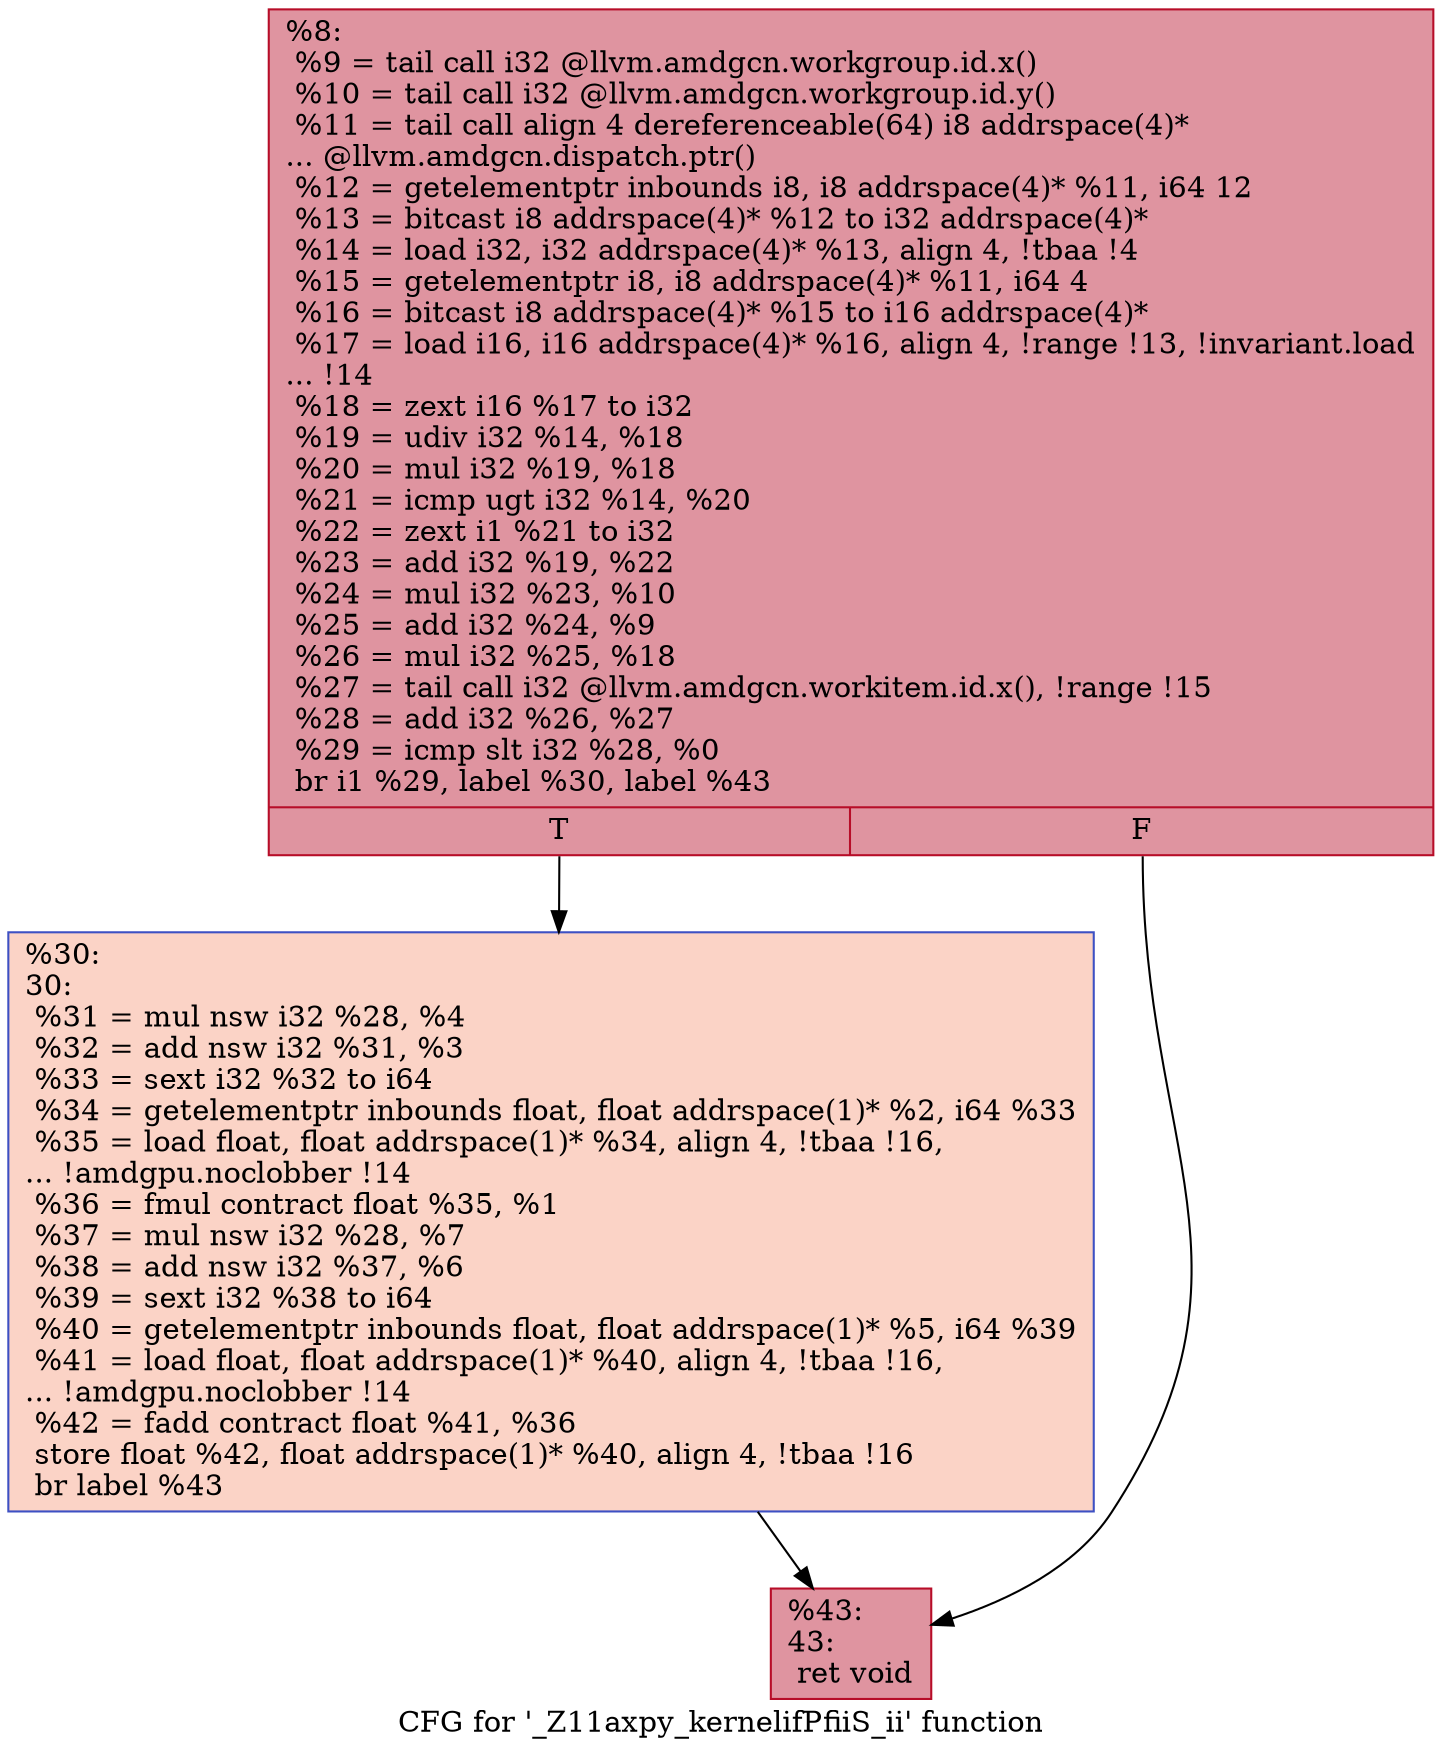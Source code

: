 digraph "CFG for '_Z11axpy_kernelifPfiiS_ii' function" {
	label="CFG for '_Z11axpy_kernelifPfiiS_ii' function";

	Node0x5e5d660 [shape=record,color="#b70d28ff", style=filled, fillcolor="#b70d2870",label="{%8:\l  %9 = tail call i32 @llvm.amdgcn.workgroup.id.x()\l  %10 = tail call i32 @llvm.amdgcn.workgroup.id.y()\l  %11 = tail call align 4 dereferenceable(64) i8 addrspace(4)*\l... @llvm.amdgcn.dispatch.ptr()\l  %12 = getelementptr inbounds i8, i8 addrspace(4)* %11, i64 12\l  %13 = bitcast i8 addrspace(4)* %12 to i32 addrspace(4)*\l  %14 = load i32, i32 addrspace(4)* %13, align 4, !tbaa !4\l  %15 = getelementptr i8, i8 addrspace(4)* %11, i64 4\l  %16 = bitcast i8 addrspace(4)* %15 to i16 addrspace(4)*\l  %17 = load i16, i16 addrspace(4)* %16, align 4, !range !13, !invariant.load\l... !14\l  %18 = zext i16 %17 to i32\l  %19 = udiv i32 %14, %18\l  %20 = mul i32 %19, %18\l  %21 = icmp ugt i32 %14, %20\l  %22 = zext i1 %21 to i32\l  %23 = add i32 %19, %22\l  %24 = mul i32 %23, %10\l  %25 = add i32 %24, %9\l  %26 = mul i32 %25, %18\l  %27 = tail call i32 @llvm.amdgcn.workitem.id.x(), !range !15\l  %28 = add i32 %26, %27\l  %29 = icmp slt i32 %28, %0\l  br i1 %29, label %30, label %43\l|{<s0>T|<s1>F}}"];
	Node0x5e5d660:s0 -> Node0x5e5fe90;
	Node0x5e5d660:s1 -> Node0x5e5ff20;
	Node0x5e5fe90 [shape=record,color="#3d50c3ff", style=filled, fillcolor="#f59c7d70",label="{%30:\l30:                                               \l  %31 = mul nsw i32 %28, %4\l  %32 = add nsw i32 %31, %3\l  %33 = sext i32 %32 to i64\l  %34 = getelementptr inbounds float, float addrspace(1)* %2, i64 %33\l  %35 = load float, float addrspace(1)* %34, align 4, !tbaa !16,\l... !amdgpu.noclobber !14\l  %36 = fmul contract float %35, %1\l  %37 = mul nsw i32 %28, %7\l  %38 = add nsw i32 %37, %6\l  %39 = sext i32 %38 to i64\l  %40 = getelementptr inbounds float, float addrspace(1)* %5, i64 %39\l  %41 = load float, float addrspace(1)* %40, align 4, !tbaa !16,\l... !amdgpu.noclobber !14\l  %42 = fadd contract float %41, %36\l  store float %42, float addrspace(1)* %40, align 4, !tbaa !16\l  br label %43\l}"];
	Node0x5e5fe90 -> Node0x5e5ff20;
	Node0x5e5ff20 [shape=record,color="#b70d28ff", style=filled, fillcolor="#b70d2870",label="{%43:\l43:                                               \l  ret void\l}"];
}
